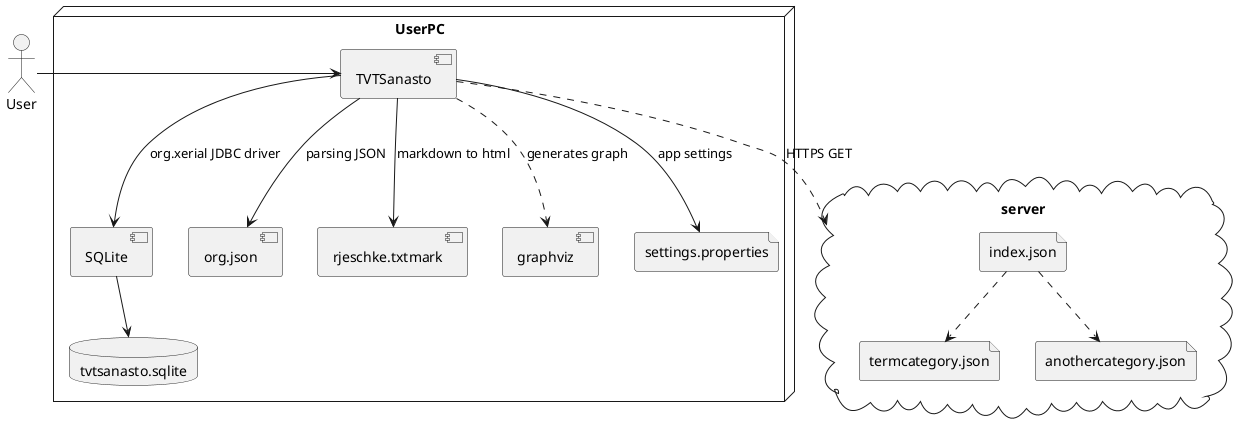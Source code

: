 @startuml
node UserPC {
	component TVTSanasto
	component SQLite
	component org.json
	component rjeschke.txtmark
	component graphviz
	file settings.properties
	database tvtsanasto.sqlite
	TVTSanasto --> SQLite: org.xerial JDBC driver
	SQLite --> tvtsanasto.sqlite
	TVTSanasto --> org.json: parsing JSON
	TVTSanasto --> rjeschke.txtmark: markdown to html
	TVTSanasto --> settings.properties: app settings
	TVTSanasto ..> graphviz : generates graph
}
cloud server {
	file index.json
	file termcategory.json
	file anothercategory.json
	index.json ..> termcategory.json
	index.json ..> anothercategory.json
}
actor User

User -> TVTSanasto
TVTSanasto ..> server: HTTPS GET
@enduml